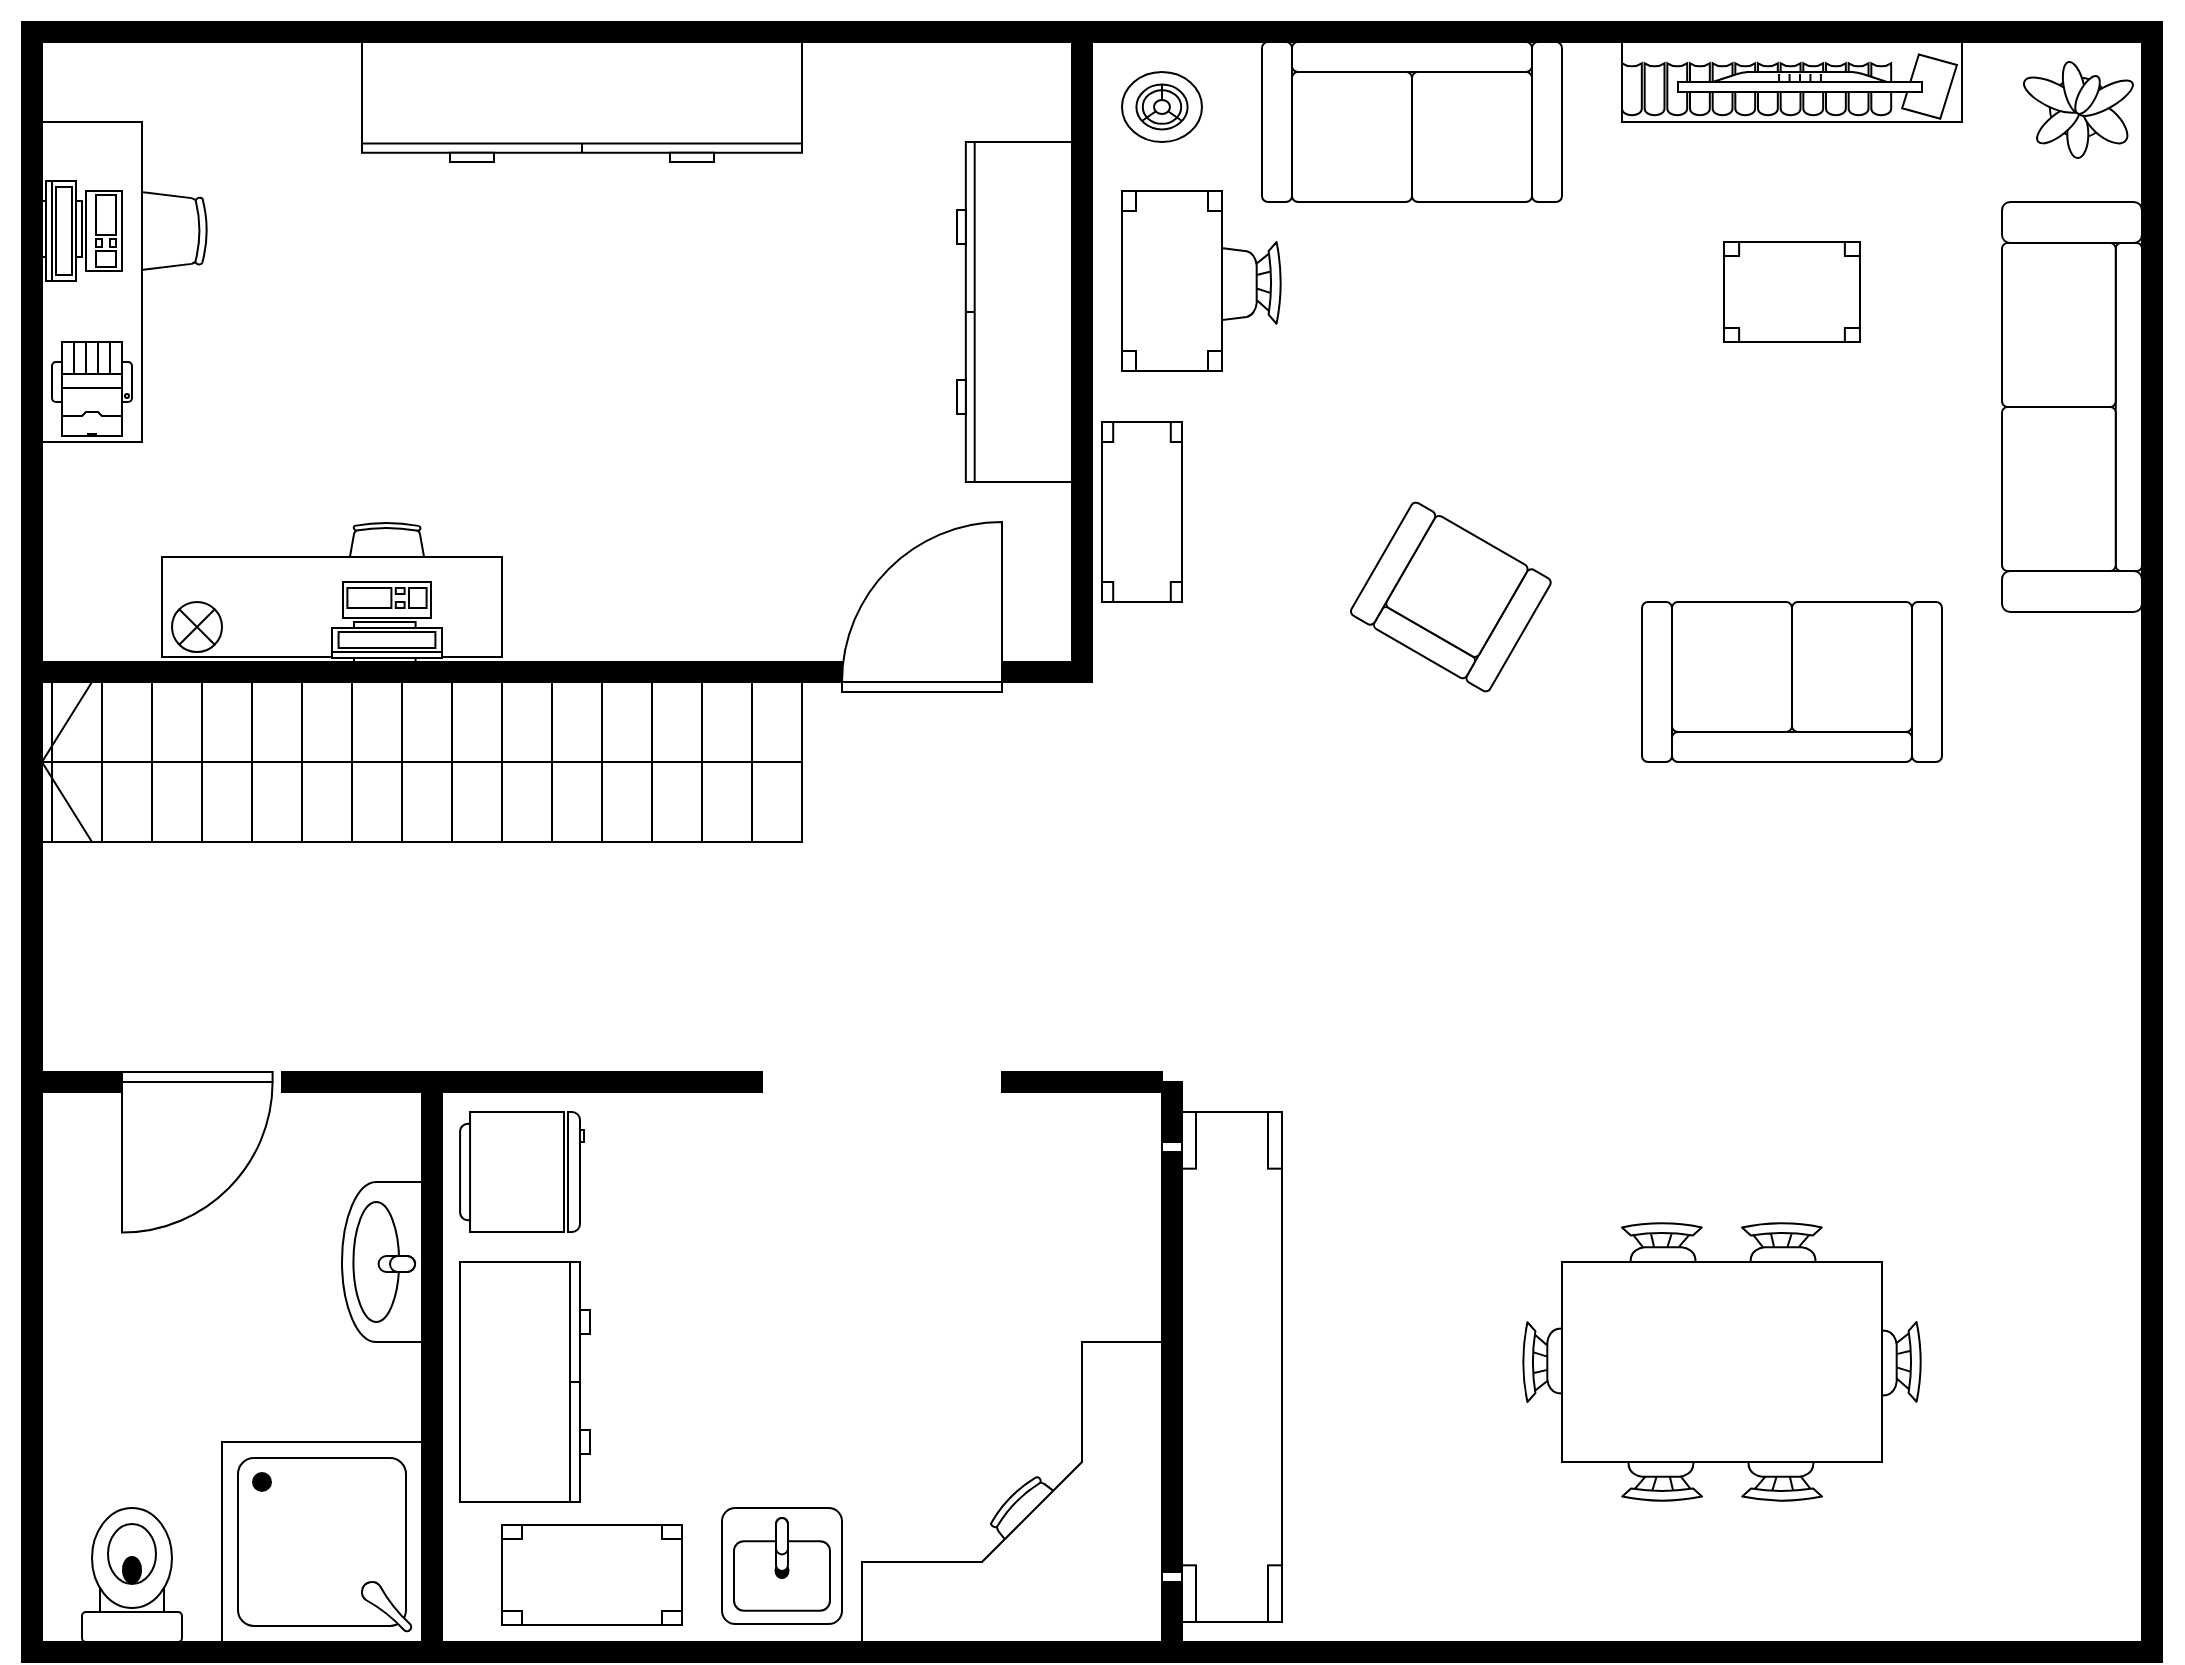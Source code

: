 <mxfile version="24.3.1" type="device">
  <diagram name="Page-1" id="38b20595-45e3-9b7f-d5ca-b57f44c5b66d">
    <mxGraphModel dx="402" dy="789" grid="1" gridSize="10" guides="1" tooltips="1" connect="1" arrows="1" fold="1" page="1" pageScale="1" pageWidth="1100" pageHeight="850" background="none" math="0" shadow="0">
      <root>
        <mxCell id="0" />
        <mxCell id="1" parent="0" />
        <mxCell id="4_9vfpNi3GYO_dDLvlz3-2" value="" style="verticalLabelPosition=bottom;html=1;verticalAlign=top;align=center;shape=mxgraph.floorplan.wallCorner;fillColor=strokeColor;" vertex="1" parent="1">
          <mxGeometry x="1110" y="30" width="110" height="110" as="geometry" />
        </mxCell>
        <mxCell id="4_9vfpNi3GYO_dDLvlz3-3" value="" style="verticalLabelPosition=bottom;html=1;verticalAlign=top;align=center;shape=mxgraph.floorplan.wallCorner;fillColor=strokeColor;direction=south;" vertex="1" parent="1">
          <mxGeometry x="2060" y="30" width="120" height="110" as="geometry" />
        </mxCell>
        <mxCell id="4_9vfpNi3GYO_dDLvlz3-4" value="" style="verticalLabelPosition=bottom;html=1;verticalAlign=top;align=center;shape=mxgraph.floorplan.wallCorner;fillColor=strokeColor;direction=north" vertex="1" parent="1">
          <mxGeometry x="1110" y="740" width="110" height="110" as="geometry" />
        </mxCell>
        <mxCell id="4_9vfpNi3GYO_dDLvlz3-5" value="" style="verticalLabelPosition=bottom;html=1;verticalAlign=top;align=center;shape=mxgraph.floorplan.wallCorner;fillColor=strokeColor;direction=west" vertex="1" parent="1">
          <mxGeometry x="2060" y="740" width="120" height="110" as="geometry" />
        </mxCell>
        <mxCell id="4_9vfpNi3GYO_dDLvlz3-6" value="" style="verticalLabelPosition=bottom;html=1;verticalAlign=top;align=center;shape=mxgraph.floorplan.wall;fillColor=strokeColor;" vertex="1" parent="1">
          <mxGeometry x="1220" y="20" width="840" height="30" as="geometry" />
        </mxCell>
        <mxCell id="4_9vfpNi3GYO_dDLvlz3-7" value="" style="verticalLabelPosition=bottom;html=1;verticalAlign=top;align=center;shape=mxgraph.floorplan.wall;fillColor=strokeColor;direction=south;" vertex="1" parent="1">
          <mxGeometry x="1100" y="140" width="30" height="600" as="geometry" />
        </mxCell>
        <mxCell id="4_9vfpNi3GYO_dDLvlz3-8" value="" style="verticalLabelPosition=bottom;html=1;verticalAlign=top;align=center;shape=mxgraph.floorplan.wall;fillColor=strokeColor;" vertex="1" parent="1">
          <mxGeometry x="1210" y="840" width="850" height="10" as="geometry" />
        </mxCell>
        <mxCell id="4_9vfpNi3GYO_dDLvlz3-9" value="" style="verticalLabelPosition=bottom;html=1;verticalAlign=top;align=center;shape=mxgraph.floorplan.wall;fillColor=strokeColor;direction=south;" vertex="1" parent="1">
          <mxGeometry x="2160" y="130" width="30" height="610" as="geometry" />
        </mxCell>
        <mxCell id="4_9vfpNi3GYO_dDLvlz3-10" value="" style="verticalLabelPosition=bottom;html=1;verticalAlign=top;align=center;shape=mxgraph.floorplan.wall;fillColor=strokeColor;direction=south;" vertex="1" parent="1">
          <mxGeometry x="1635" y="40" width="10" height="320" as="geometry" />
        </mxCell>
        <mxCell id="4_9vfpNi3GYO_dDLvlz3-11" value="" style="verticalLabelPosition=bottom;html=1;verticalAlign=top;align=center;shape=mxgraph.floorplan.wall;fillColor=strokeColor;" vertex="1" parent="1">
          <mxGeometry x="1120" y="350" width="400" height="10" as="geometry" />
        </mxCell>
        <mxCell id="4_9vfpNi3GYO_dDLvlz3-12" value="" style="verticalLabelPosition=bottom;html=1;verticalAlign=top;align=center;shape=mxgraph.floorplan.wall;fillColor=strokeColor;" vertex="1" parent="1">
          <mxGeometry x="1600" y="350" width="40" height="10" as="geometry" />
        </mxCell>
        <mxCell id="4_9vfpNi3GYO_dDLvlz3-13" value="" style="verticalLabelPosition=bottom;html=1;verticalAlign=top;align=center;shape=mxgraph.floorplan.wall;fillColor=strokeColor;" vertex="1" parent="1">
          <mxGeometry x="1120" y="555" width="40" height="10" as="geometry" />
        </mxCell>
        <mxCell id="4_9vfpNi3GYO_dDLvlz3-14" value="" style="verticalLabelPosition=bottom;html=1;verticalAlign=top;align=center;shape=mxgraph.floorplan.wall;fillColor=strokeColor;" vertex="1" parent="1">
          <mxGeometry x="1240" y="555" width="240" height="10" as="geometry" />
        </mxCell>
        <mxCell id="4_9vfpNi3GYO_dDLvlz3-15" value="" style="verticalLabelPosition=bottom;html=1;verticalAlign=top;align=center;shape=mxgraph.floorplan.wall;fillColor=strokeColor;" vertex="1" parent="1">
          <mxGeometry x="1600" y="555" width="80" height="10" as="geometry" />
        </mxCell>
        <mxCell id="4_9vfpNi3GYO_dDLvlz3-16" value="" style="verticalLabelPosition=bottom;html=1;verticalAlign=top;align=center;shape=mxgraph.floorplan.wall;fillColor=strokeColor;direction=south;" vertex="1" parent="1">
          <mxGeometry x="1310" y="560" width="10" height="280" as="geometry" />
        </mxCell>
        <mxCell id="4_9vfpNi3GYO_dDLvlz3-17" value="" style="verticalLabelPosition=bottom;html=1;verticalAlign=top;align=center;shape=mxgraph.floorplan.wall;fillColor=strokeColor;direction=south;" vertex="1" parent="1">
          <mxGeometry x="1680" y="560" width="10" height="280" as="geometry" />
        </mxCell>
        <mxCell id="4_9vfpNi3GYO_dDLvlz3-19" value="" style="verticalLabelPosition=bottom;html=1;verticalAlign=top;align=center;shape=mxgraph.floorplan.doorLeft;aspect=fixed;" vertex="1" parent="1">
          <mxGeometry x="1160" y="555" width="75.29" height="80" as="geometry" />
        </mxCell>
        <mxCell id="4_9vfpNi3GYO_dDLvlz3-20" value="" style="verticalLabelPosition=bottom;html=1;verticalAlign=top;align=center;shape=mxgraph.floorplan.doorLeft;aspect=fixed;direction=west;" vertex="1" parent="1">
          <mxGeometry x="1520" y="280" width="80" height="85" as="geometry" />
        </mxCell>
        <mxCell id="4_9vfpNi3GYO_dDLvlz3-21" value="" style="verticalLabelPosition=bottom;html=1;verticalAlign=top;align=center;shape=mxgraph.floorplan.stairs;direction=west;" vertex="1" parent="1">
          <mxGeometry x="1120" y="360" width="380" height="80" as="geometry" />
        </mxCell>
        <mxCell id="4_9vfpNi3GYO_dDLvlz3-22" value="" style="verticalLabelPosition=bottom;html=1;verticalAlign=top;align=center;shape=mxgraph.floorplan.toilet;direction=west;" vertex="1" parent="1">
          <mxGeometry x="1140" y="773" width="50" height="67" as="geometry" />
        </mxCell>
        <mxCell id="4_9vfpNi3GYO_dDLvlz3-23" value="" style="verticalLabelPosition=bottom;html=1;verticalAlign=top;align=center;shape=mxgraph.floorplan.sink_1;direction=south;" vertex="1" parent="1">
          <mxGeometry x="1270" y="610" width="40" height="80" as="geometry" />
        </mxCell>
        <mxCell id="4_9vfpNi3GYO_dDLvlz3-24" value="" style="verticalLabelPosition=bottom;html=1;verticalAlign=top;align=center;shape=mxgraph.floorplan.shower2;direction=south;" vertex="1" parent="1">
          <mxGeometry x="1210" y="740" width="100" height="100" as="geometry" />
        </mxCell>
        <mxCell id="4_9vfpNi3GYO_dDLvlz3-25" value="" style="verticalLabelPosition=bottom;html=1;verticalAlign=top;align=center;shape=mxgraph.floorplan.refrigerator;direction=north;" vertex="1" parent="1">
          <mxGeometry x="1329" y="575" width="62" height="60" as="geometry" />
        </mxCell>
        <mxCell id="4_9vfpNi3GYO_dDLvlz3-26" value="" style="verticalLabelPosition=bottom;html=1;verticalAlign=top;align=center;shape=mxgraph.floorplan.sink_22;" vertex="1" parent="1">
          <mxGeometry x="1460" y="773" width="60" height="58" as="geometry" />
        </mxCell>
        <mxCell id="4_9vfpNi3GYO_dDLvlz3-27" value="" style="verticalLabelPosition=bottom;html=1;verticalAlign=top;align=center;shape=mxgraph.floorplan.dresser;direction=north;" vertex="1" parent="1">
          <mxGeometry x="1329" y="650" width="65" height="120" as="geometry" />
        </mxCell>
        <mxCell id="4_9vfpNi3GYO_dDLvlz3-29" value="" style="verticalLabelPosition=bottom;html=1;verticalAlign=top;align=center;shape=mxgraph.floorplan.desk_corner;direction=west;" vertex="1" parent="1">
          <mxGeometry x="1530" y="690" width="150" height="150" as="geometry" />
        </mxCell>
        <mxCell id="4_9vfpNi3GYO_dDLvlz3-30" value="" style="verticalLabelPosition=bottom;html=1;verticalAlign=top;align=center;shape=mxgraph.floorplan.table;" vertex="1" parent="1">
          <mxGeometry x="1350" y="781.5" width="90" height="50" as="geometry" />
        </mxCell>
        <mxCell id="4_9vfpNi3GYO_dDLvlz3-31" value="" style="verticalLabelPosition=bottom;html=1;verticalAlign=top;align=center;shape=mxgraph.floorplan.opening;direction=south;" vertex="1" parent="1">
          <mxGeometry x="1680" y="590" width="10" height="220" as="geometry" />
        </mxCell>
        <mxCell id="4_9vfpNi3GYO_dDLvlz3-33" value="" style="verticalLabelPosition=bottom;html=1;verticalAlign=top;align=center;shape=mxgraph.floorplan.chair;shadow=0;" vertex="1" parent="1">
          <mxGeometry x="1910" y="630" width="40" height="52" as="geometry" />
        </mxCell>
        <mxCell id="4_9vfpNi3GYO_dDLvlz3-34" value="" style="verticalLabelPosition=bottom;html=1;verticalAlign=top;align=center;shape=mxgraph.floorplan.chair;shadow=0;direction=west;" vertex="1" parent="1">
          <mxGeometry x="1910" y="718" width="40" height="52" as="geometry" />
        </mxCell>
        <mxCell id="4_9vfpNi3GYO_dDLvlz3-35" value="" style="verticalLabelPosition=bottom;html=1;verticalAlign=top;align=center;shape=mxgraph.floorplan.chair;shadow=0;direction=north;" vertex="1" parent="1">
          <mxGeometry x="1860" y="680" width="52" height="40" as="geometry" />
        </mxCell>
        <mxCell id="4_9vfpNi3GYO_dDLvlz3-36" value="" style="verticalLabelPosition=bottom;html=1;verticalAlign=top;align=center;shape=mxgraph.floorplan.chair;shadow=0;direction=south" vertex="1" parent="1">
          <mxGeometry x="2008" y="680" width="52" height="40" as="geometry" />
        </mxCell>
        <mxCell id="4_9vfpNi3GYO_dDLvlz3-37" value="" style="verticalLabelPosition=bottom;html=1;verticalAlign=top;align=center;shape=mxgraph.floorplan.chair;shadow=0;" vertex="1" parent="1">
          <mxGeometry x="1970" y="630" width="40" height="52" as="geometry" />
        </mxCell>
        <mxCell id="4_9vfpNi3GYO_dDLvlz3-38" value="" style="verticalLabelPosition=bottom;html=1;verticalAlign=top;align=center;shape=mxgraph.floorplan.chair;shadow=0;direction=west;" vertex="1" parent="1">
          <mxGeometry x="1970" y="718" width="40" height="52" as="geometry" />
        </mxCell>
        <mxCell id="4_9vfpNi3GYO_dDLvlz3-39" value="" style="shape=rect;shadow=0;html=1;" vertex="1" parent="1">
          <mxGeometry x="1880" y="650" width="160" height="100" as="geometry" />
        </mxCell>
        <mxCell id="4_9vfpNi3GYO_dDLvlz3-40" value="" style="verticalLabelPosition=bottom;html=1;verticalAlign=top;align=center;shape=mxgraph.floorplan.table;direction=south;" vertex="1" parent="1">
          <mxGeometry x="1690" y="575" width="50" height="255" as="geometry" />
        </mxCell>
        <mxCell id="4_9vfpNi3GYO_dDLvlz3-42" value="" style="verticalLabelPosition=bottom;html=1;verticalAlign=top;align=center;shape=mxgraph.floorplan.chair;direction=south;" vertex="1" parent="1">
          <mxGeometry x="1688" y="140" width="52" height="41" as="geometry" />
        </mxCell>
        <mxCell id="4_9vfpNi3GYO_dDLvlz3-41" value="" style="verticalLabelPosition=bottom;html=1;verticalAlign=top;align=center;shape=mxgraph.floorplan.table;direction=south;" vertex="1" parent="1">
          <mxGeometry x="1660" y="114.5" width="50" height="90" as="geometry" />
        </mxCell>
        <mxCell id="4_9vfpNi3GYO_dDLvlz3-43" value="" style="verticalLabelPosition=bottom;html=1;verticalAlign=top;align=center;shape=mxgraph.floorplan.table;direction=south;" vertex="1" parent="1">
          <mxGeometry x="1650" y="230" width="40" height="90" as="geometry" />
        </mxCell>
        <mxCell id="4_9vfpNi3GYO_dDLvlz3-44" value="" style="verticalLabelPosition=bottom;html=1;verticalAlign=top;align=center;shape=mxgraph.floorplan.sofa;rotation=-150;" vertex="1" parent="1">
          <mxGeometry x="1784.42" y="285" width="80" height="65" as="geometry" />
        </mxCell>
        <mxCell id="4_9vfpNi3GYO_dDLvlz3-45" value="" style="verticalLabelPosition=bottom;html=1;verticalAlign=top;align=center;shape=mxgraph.floorplan.couch;direction=west;" vertex="1" parent="1">
          <mxGeometry x="1920" y="320" width="150" height="80" as="geometry" />
        </mxCell>
        <mxCell id="4_9vfpNi3GYO_dDLvlz3-46" value="" style="verticalLabelPosition=bottom;html=1;verticalAlign=top;align=center;shape=mxgraph.floorplan.couch;" vertex="1" parent="1">
          <mxGeometry x="1730" y="40" width="150" height="80" as="geometry" />
        </mxCell>
        <mxCell id="4_9vfpNi3GYO_dDLvlz3-47" value="" style="verticalLabelPosition=bottom;html=1;verticalAlign=top;align=center;shape=mxgraph.floorplan.floor_lamp;" vertex="1" parent="1">
          <mxGeometry x="1660" y="55" width="40" height="35" as="geometry" />
        </mxCell>
        <mxCell id="4_9vfpNi3GYO_dDLvlz3-48" value="" style="verticalLabelPosition=bottom;html=1;verticalAlign=top;align=center;shape=mxgraph.floorplan.bookcase;" vertex="1" parent="1">
          <mxGeometry x="1910" y="40" width="170" height="40" as="geometry" />
        </mxCell>
        <mxCell id="4_9vfpNi3GYO_dDLvlz3-49" value="" style="verticalLabelPosition=bottom;html=1;verticalAlign=top;align=center;shape=mxgraph.floorplan.flat_tv;" vertex="1" parent="1">
          <mxGeometry x="1938" y="55" width="122" height="10" as="geometry" />
        </mxCell>
        <mxCell id="4_9vfpNi3GYO_dDLvlz3-50" value="" style="verticalLabelPosition=bottom;html=1;verticalAlign=top;align=center;shape=mxgraph.floorplan.plant;" vertex="1" parent="1">
          <mxGeometry x="2113" y="47" width="47" height="51" as="geometry" />
        </mxCell>
        <mxCell id="4_9vfpNi3GYO_dDLvlz3-51" value="" style="verticalLabelPosition=bottom;html=1;verticalAlign=top;align=center;shape=mxgraph.floorplan.couch;direction=south;" vertex="1" parent="1">
          <mxGeometry x="2100" y="120" width="70" height="205" as="geometry" />
        </mxCell>
        <mxCell id="4_9vfpNi3GYO_dDLvlz3-52" value="" style="verticalLabelPosition=bottom;html=1;verticalAlign=top;align=center;shape=mxgraph.floorplan.table;" vertex="1" parent="1">
          <mxGeometry x="1961" y="140" width="68" height="50" as="geometry" />
        </mxCell>
        <mxCell id="4_9vfpNi3GYO_dDLvlz3-56" value="" style="verticalLabelPosition=bottom;html=1;verticalAlign=top;align=center;shape=mxgraph.floorplan.office_chair;shadow=0;" vertex="1" parent="1">
          <mxGeometry x="1272.5" y="280" width="40" height="30" as="geometry" />
        </mxCell>
        <mxCell id="4_9vfpNi3GYO_dDLvlz3-57" value="" style="shape=rect;shadow=0;html=1;" vertex="1" parent="1">
          <mxGeometry x="1180" y="297.5" width="170" height="50" as="geometry" />
        </mxCell>
        <mxCell id="4_9vfpNi3GYO_dDLvlz3-58" value="" style="verticalLabelPosition=bottom;html=1;verticalAlign=top;align=center;shape=mxgraph.floorplan.workstation;shadow=0;flipV=1;" vertex="1" parent="1">
          <mxGeometry x="1265" y="310" width="55" height="40" as="geometry" />
        </mxCell>
        <mxCell id="4_9vfpNi3GYO_dDLvlz3-62" value="" style="verticalLabelPosition=bottom;html=1;verticalAlign=top;align=center;shape=mxgraph.floorplan.office_chair;shadow=0;direction=south;" vertex="1" parent="1">
          <mxGeometry x="1160" y="114.5" width="43" height="40" as="geometry" />
        </mxCell>
        <mxCell id="4_9vfpNi3GYO_dDLvlz3-63" value="" style="shape=rect;shadow=0;html=1;direction=south;" vertex="1" parent="1">
          <mxGeometry x="1120" y="80" width="50" height="160" as="geometry" />
        </mxCell>
        <mxCell id="4_9vfpNi3GYO_dDLvlz3-64" value="" style="verticalLabelPosition=bottom;html=1;verticalAlign=top;align=center;shape=mxgraph.floorplan.workstation;shadow=0;flipV=1;direction=north;" vertex="1" parent="1">
          <mxGeometry x="1120" y="109.5" width="40" height="50" as="geometry" />
        </mxCell>
        <mxCell id="4_9vfpNi3GYO_dDLvlz3-65" value="" style="verticalLabelPosition=bottom;html=1;verticalAlign=top;align=center;shape=mxgraph.floorplan.dresser;direction=south;" vertex="1" parent="1">
          <mxGeometry x="1577.5" y="90" width="57.5" height="170" as="geometry" />
        </mxCell>
        <mxCell id="4_9vfpNi3GYO_dDLvlz3-66" value="" style="verticalLabelPosition=bottom;html=1;verticalAlign=top;align=center;shape=mxgraph.floorplan.dresser;" vertex="1" parent="1">
          <mxGeometry x="1280" y="40" width="220" height="60" as="geometry" />
        </mxCell>
        <mxCell id="4_9vfpNi3GYO_dDLvlz3-67" value="" style="verticalLabelPosition=bottom;html=1;verticalAlign=top;align=center;shape=mxgraph.floorplan.printer;" vertex="1" parent="1">
          <mxGeometry x="1125" y="190" width="40" height="47" as="geometry" />
        </mxCell>
        <mxCell id="4_9vfpNi3GYO_dDLvlz3-68" value="" style="shape=sumEllipse;perimeter=ellipsePerimeter;whiteSpace=wrap;html=1;backgroundOutline=1;" vertex="1" parent="1">
          <mxGeometry x="1185" y="320" width="25" height="25" as="geometry" />
        </mxCell>
      </root>
    </mxGraphModel>
  </diagram>
</mxfile>
